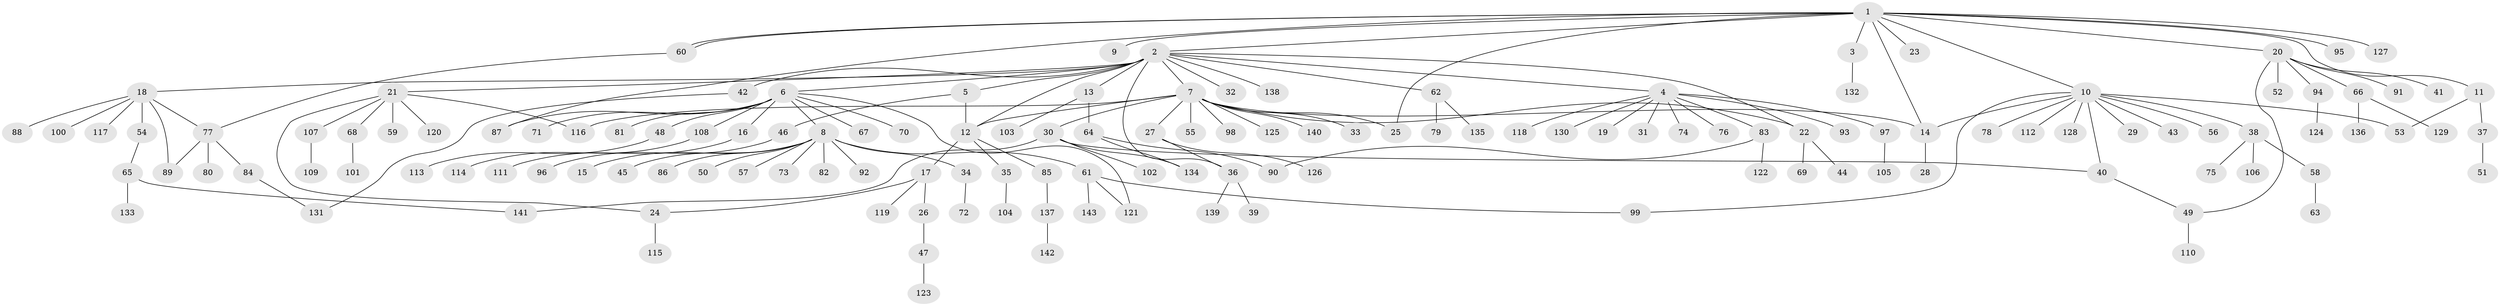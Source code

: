 // coarse degree distribution, {8: 0.027777777777777776, 14: 0.013888888888888888, 1: 0.5, 9: 0.013888888888888888, 3: 0.125, 10: 0.013888888888888888, 6: 0.041666666666666664, 4: 0.05555555555555555, 2: 0.18055555555555555, 5: 0.027777777777777776}
// Generated by graph-tools (version 1.1) at 2025/50/03/04/25 22:50:05]
// undirected, 143 vertices, 164 edges
graph export_dot {
  node [color=gray90,style=filled];
  1;
  2;
  3;
  4;
  5;
  6;
  7;
  8;
  9;
  10;
  11;
  12;
  13;
  14;
  15;
  16;
  17;
  18;
  19;
  20;
  21;
  22;
  23;
  24;
  25;
  26;
  27;
  28;
  29;
  30;
  31;
  32;
  33;
  34;
  35;
  36;
  37;
  38;
  39;
  40;
  41;
  42;
  43;
  44;
  45;
  46;
  47;
  48;
  49;
  50;
  51;
  52;
  53;
  54;
  55;
  56;
  57;
  58;
  59;
  60;
  61;
  62;
  63;
  64;
  65;
  66;
  67;
  68;
  69;
  70;
  71;
  72;
  73;
  74;
  75;
  76;
  77;
  78;
  79;
  80;
  81;
  82;
  83;
  84;
  85;
  86;
  87;
  88;
  89;
  90;
  91;
  92;
  93;
  94;
  95;
  96;
  97;
  98;
  99;
  100;
  101;
  102;
  103;
  104;
  105;
  106;
  107;
  108;
  109;
  110;
  111;
  112;
  113;
  114;
  115;
  116;
  117;
  118;
  119;
  120;
  121;
  122;
  123;
  124;
  125;
  126;
  127;
  128;
  129;
  130;
  131;
  132;
  133;
  134;
  135;
  136;
  137;
  138;
  139;
  140;
  141;
  142;
  143;
  1 -- 2;
  1 -- 3;
  1 -- 9;
  1 -- 10;
  1 -- 11;
  1 -- 14;
  1 -- 20;
  1 -- 23;
  1 -- 25;
  1 -- 60;
  1 -- 60;
  1 -- 87;
  1 -- 95;
  1 -- 127;
  2 -- 4;
  2 -- 5;
  2 -- 6;
  2 -- 7;
  2 -- 12;
  2 -- 13;
  2 -- 18;
  2 -- 21;
  2 -- 22;
  2 -- 32;
  2 -- 36;
  2 -- 42;
  2 -- 62;
  2 -- 138;
  3 -- 132;
  4 -- 19;
  4 -- 31;
  4 -- 74;
  4 -- 76;
  4 -- 83;
  4 -- 93;
  4 -- 97;
  4 -- 118;
  4 -- 130;
  5 -- 12;
  5 -- 46;
  6 -- 8;
  6 -- 16;
  6 -- 48;
  6 -- 67;
  6 -- 70;
  6 -- 71;
  6 -- 81;
  6 -- 87;
  6 -- 108;
  6 -- 121;
  7 -- 12;
  7 -- 14;
  7 -- 22;
  7 -- 25;
  7 -- 27;
  7 -- 30;
  7 -- 33;
  7 -- 55;
  7 -- 98;
  7 -- 116;
  7 -- 125;
  7 -- 140;
  8 -- 15;
  8 -- 34;
  8 -- 45;
  8 -- 50;
  8 -- 57;
  8 -- 61;
  8 -- 73;
  8 -- 82;
  8 -- 86;
  8 -- 92;
  10 -- 14;
  10 -- 29;
  10 -- 38;
  10 -- 40;
  10 -- 43;
  10 -- 53;
  10 -- 56;
  10 -- 78;
  10 -- 99;
  10 -- 112;
  10 -- 128;
  11 -- 37;
  11 -- 53;
  12 -- 17;
  12 -- 35;
  12 -- 85;
  13 -- 64;
  13 -- 103;
  14 -- 28;
  16 -- 111;
  17 -- 24;
  17 -- 26;
  17 -- 119;
  18 -- 54;
  18 -- 77;
  18 -- 88;
  18 -- 89;
  18 -- 100;
  18 -- 117;
  20 -- 41;
  20 -- 49;
  20 -- 52;
  20 -- 66;
  20 -- 91;
  20 -- 94;
  21 -- 24;
  21 -- 59;
  21 -- 68;
  21 -- 107;
  21 -- 116;
  21 -- 120;
  22 -- 44;
  22 -- 69;
  24 -- 115;
  26 -- 47;
  27 -- 36;
  27 -- 126;
  30 -- 40;
  30 -- 102;
  30 -- 134;
  30 -- 141;
  34 -- 72;
  35 -- 104;
  36 -- 39;
  36 -- 139;
  37 -- 51;
  38 -- 58;
  38 -- 75;
  38 -- 106;
  40 -- 49;
  42 -- 131;
  46 -- 96;
  47 -- 123;
  48 -- 113;
  49 -- 110;
  54 -- 65;
  58 -- 63;
  60 -- 77;
  61 -- 99;
  61 -- 121;
  61 -- 143;
  62 -- 79;
  62 -- 135;
  64 -- 90;
  64 -- 134;
  65 -- 133;
  65 -- 141;
  66 -- 129;
  66 -- 136;
  68 -- 101;
  77 -- 80;
  77 -- 84;
  77 -- 89;
  83 -- 90;
  83 -- 122;
  84 -- 131;
  85 -- 137;
  94 -- 124;
  97 -- 105;
  107 -- 109;
  108 -- 114;
  137 -- 142;
}
